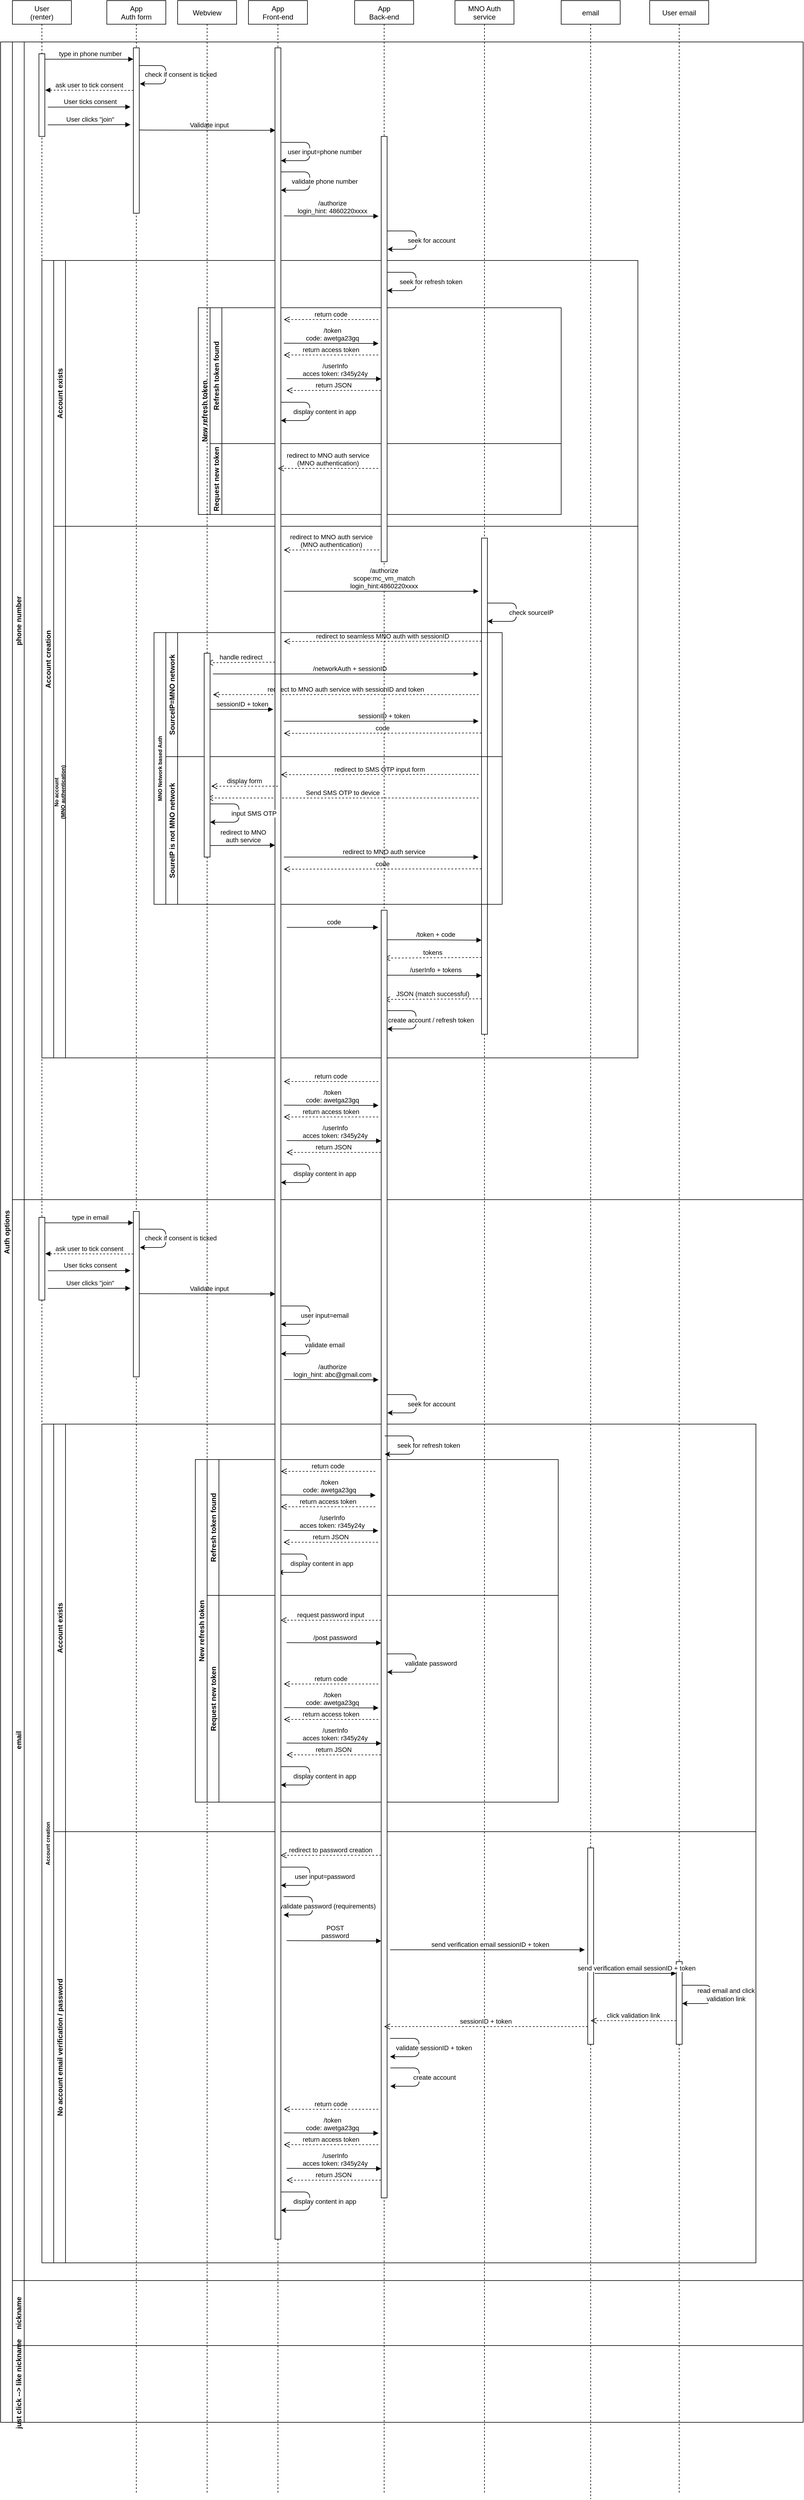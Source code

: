 <mxfile version="15.2.9" type="github">
  <diagram id="kgpKYQtTHZ0yAKxKKP6v" name="Page-1">
    <mxGraphModel dx="1038" dy="571" grid="1" gridSize="10" guides="1" tooltips="1" connect="1" arrows="1" fold="1" page="1" pageScale="1" pageWidth="850" pageHeight="1100" math="0" shadow="0">
      <root>
        <mxCell id="0" />
        <mxCell id="1" parent="0" />
        <mxCell id="3nuBFxr9cyL0pnOWT2aG-1" value="User&#xa;(renter)" style="shape=umlLifeline;perimeter=lifelinePerimeter;container=1;collapsible=0;recursiveResize=0;rounded=0;shadow=0;strokeWidth=1;" parent="1" vertex="1">
          <mxGeometry x="70" y="80" width="100" height="3680" as="geometry" />
        </mxCell>
        <mxCell id="3nuBFxr9cyL0pnOWT2aG-4" value="" style="points=[];perimeter=orthogonalPerimeter;rounded=0;shadow=0;strokeWidth=1;" parent="3nuBFxr9cyL0pnOWT2aG-1" vertex="1">
          <mxGeometry x="45" y="90" width="10" height="140" as="geometry" />
        </mxCell>
        <mxCell id="3nuBFxr9cyL0pnOWT2aG-5" value="App&#xa;Auth form" style="shape=umlLifeline;perimeter=lifelinePerimeter;container=1;collapsible=0;recursiveResize=0;rounded=0;shadow=0;strokeWidth=1;" parent="1" vertex="1">
          <mxGeometry x="230" y="80" width="100" height="4220" as="geometry" />
        </mxCell>
        <mxCell id="3nuBFxr9cyL0pnOWT2aG-6" value="" style="points=[];perimeter=orthogonalPerimeter;rounded=0;shadow=0;strokeWidth=1;" parent="3nuBFxr9cyL0pnOWT2aG-5" vertex="1">
          <mxGeometry x="45" y="80" width="10" height="280" as="geometry" />
        </mxCell>
        <mxCell id="Zf3G7hdso3-D3wc9qhFH-11" value="" style="endArrow=classic;html=1;" edge="1" parent="3nuBFxr9cyL0pnOWT2aG-5" source="3nuBFxr9cyL0pnOWT2aG-6">
          <mxGeometry relative="1" as="geometry">
            <mxPoint x="60" y="110" as="sourcePoint" />
            <mxPoint x="56" y="141" as="targetPoint" />
            <Array as="points">
              <mxPoint x="100" y="110" />
              <mxPoint x="100" y="141" />
            </Array>
          </mxGeometry>
        </mxCell>
        <mxCell id="Zf3G7hdso3-D3wc9qhFH-12" value="check if consent is ticked" style="edgeLabel;resizable=0;html=1;align=center;verticalAlign=middle;" connectable="0" vertex="1" parent="Zf3G7hdso3-D3wc9qhFH-11">
          <mxGeometry relative="1" as="geometry">
            <mxPoint x="25" as="offset" />
          </mxGeometry>
        </mxCell>
        <mxCell id="3nuBFxr9cyL0pnOWT2aG-9" value="ask user to tick consent" style="verticalAlign=bottom;endArrow=block;shadow=0;strokeWidth=1;entryX=1.067;entryY=0.44;entryDx=0;entryDy=0;entryPerimeter=0;dashed=1;" parent="1" source="3nuBFxr9cyL0pnOWT2aG-6" target="3nuBFxr9cyL0pnOWT2aG-4" edge="1">
          <mxGeometry relative="1" as="geometry">
            <mxPoint x="240" y="200" as="sourcePoint" />
            <mxPoint x="178" y="227" as="targetPoint" />
            <Array as="points">
              <mxPoint x="270" y="232" />
            </Array>
          </mxGeometry>
        </mxCell>
        <mxCell id="Zf3G7hdso3-D3wc9qhFH-1" value="MNO Auth&#xa;service" style="shape=umlLifeline;perimeter=lifelinePerimeter;container=1;collapsible=0;recursiveResize=0;rounded=0;shadow=0;strokeWidth=1;" vertex="1" parent="1">
          <mxGeometry x="820" y="80" width="100" height="4220" as="geometry" />
        </mxCell>
        <mxCell id="Zf3G7hdso3-D3wc9qhFH-4" value="Auth options" style="swimlane;childLayout=stackLayout;resizeParent=1;resizeParentMax=0;horizontal=0;startSize=20;horizontalStack=0;" vertex="1" parent="1">
          <mxGeometry x="50" y="150" width="1360" height="4030" as="geometry" />
        </mxCell>
        <mxCell id="Zf3G7hdso3-D3wc9qhFH-5" value="phone number" style="swimlane;startSize=20;horizontal=0;" vertex="1" parent="Zf3G7hdso3-D3wc9qhFH-4">
          <mxGeometry x="20" width="1340" height="1960" as="geometry" />
        </mxCell>
        <mxCell id="Zf3G7hdso3-D3wc9qhFH-16" value="User ticks consent" style="verticalAlign=bottom;endArrow=block;shadow=0;strokeWidth=1;" edge="1" parent="Zf3G7hdso3-D3wc9qhFH-5">
          <mxGeometry x="0.03" relative="1" as="geometry">
            <mxPoint x="60" y="110.32" as="sourcePoint" />
            <mxPoint x="200" y="110" as="targetPoint" />
            <mxPoint as="offset" />
          </mxGeometry>
        </mxCell>
        <mxCell id="Zf3G7hdso3-D3wc9qhFH-17" value="User clicks &quot;join&quot;" style="verticalAlign=bottom;endArrow=block;shadow=0;strokeWidth=1;" edge="1" parent="Zf3G7hdso3-D3wc9qhFH-5">
          <mxGeometry x="0.03" relative="1" as="geometry">
            <mxPoint x="60" y="140.32" as="sourcePoint" />
            <mxPoint x="200" y="140" as="targetPoint" />
            <mxPoint as="offset" />
          </mxGeometry>
        </mxCell>
        <mxCell id="Zf3G7hdso3-D3wc9qhFH-40" value="/authorize&#xa;login_hint: 4860220xxxx" style="verticalAlign=bottom;endArrow=block;shadow=0;strokeWidth=1;entryX=0.067;entryY=0.123;entryDx=0;entryDy=0;entryPerimeter=0;exitX=1.024;exitY=0.497;exitDx=0;exitDy=0;exitPerimeter=0;" edge="1" parent="Zf3G7hdso3-D3wc9qhFH-5">
          <mxGeometry x="0.03" relative="1" as="geometry">
            <mxPoint x="460" y="294.5" as="sourcePoint" />
            <mxPoint x="620.43" y="295.0" as="targetPoint" />
            <mxPoint as="offset" />
          </mxGeometry>
        </mxCell>
        <mxCell id="Zf3G7hdso3-D3wc9qhFH-49" value="Account creation" style="swimlane;childLayout=stackLayout;resizeParent=1;resizeParentMax=0;horizontal=0;startSize=20;horizontalStack=0;" vertex="1" parent="Zf3G7hdso3-D3wc9qhFH-5">
          <mxGeometry x="50" y="370" width="1010" height="1350" as="geometry" />
        </mxCell>
        <mxCell id="Zf3G7hdso3-D3wc9qhFH-50" value="Account exists" style="swimlane;startSize=20;horizontal=0;" vertex="1" parent="Zf3G7hdso3-D3wc9qhFH-49">
          <mxGeometry x="20" width="990" height="450" as="geometry" />
        </mxCell>
        <mxCell id="Zf3G7hdso3-D3wc9qhFH-57" value="New refresh token" style="swimlane;childLayout=stackLayout;resizeParent=1;resizeParentMax=0;horizontal=0;startSize=20;horizontalStack=0;" vertex="1" parent="Zf3G7hdso3-D3wc9qhFH-50">
          <mxGeometry x="245" y="80" width="615" height="350" as="geometry" />
        </mxCell>
        <mxCell id="Zf3G7hdso3-D3wc9qhFH-58" value="Refresh token found" style="swimlane;startSize=20;horizontal=0;" vertex="1" parent="Zf3G7hdso3-D3wc9qhFH-57">
          <mxGeometry x="20" width="595" height="230" as="geometry" />
        </mxCell>
        <mxCell id="3nuBFxr9cyL0pnOWT2aG-7" value="return code" style="verticalAlign=bottom;endArrow=open;dashed=1;endSize=8;shadow=0;strokeWidth=1;" parent="Zf3G7hdso3-D3wc9qhFH-58" edge="1">
          <mxGeometry relative="1" as="geometry">
            <mxPoint x="125" y="20" as="targetPoint" />
            <mxPoint x="285" y="20" as="sourcePoint" />
          </mxGeometry>
        </mxCell>
        <mxCell id="Zf3G7hdso3-D3wc9qhFH-64" value="return JSON" style="verticalAlign=bottom;endArrow=open;dashed=1;endSize=8;shadow=0;strokeWidth=1;" edge="1" parent="Zf3G7hdso3-D3wc9qhFH-58">
          <mxGeometry relative="1" as="geometry">
            <mxPoint x="129.57" y="140" as="targetPoint" />
            <mxPoint x="289.57" y="140" as="sourcePoint" />
          </mxGeometry>
        </mxCell>
        <mxCell id="Zf3G7hdso3-D3wc9qhFH-63" value="/userInfo&#xa;acces token: r345y24y" style="verticalAlign=bottom;endArrow=block;shadow=0;strokeWidth=1;entryX=0.067;entryY=0.123;entryDx=0;entryDy=0;entryPerimeter=0;exitX=1.024;exitY=0.497;exitDx=0;exitDy=0;exitPerimeter=0;" edge="1" parent="Zf3G7hdso3-D3wc9qhFH-58">
          <mxGeometry x="0.03" relative="1" as="geometry">
            <mxPoint x="129.57" y="120" as="sourcePoint" />
            <mxPoint x="290.0" y="120.5" as="targetPoint" />
            <mxPoint as="offset" />
          </mxGeometry>
        </mxCell>
        <mxCell id="Zf3G7hdso3-D3wc9qhFH-59" value="Request new token" style="swimlane;startSize=20;horizontal=0;" vertex="1" parent="Zf3G7hdso3-D3wc9qhFH-57">
          <mxGeometry x="20" y="230" width="595" height="120" as="geometry" />
        </mxCell>
        <mxCell id="Zf3G7hdso3-D3wc9qhFH-51" value="No account&#xa;(MNO authentication)" style="swimlane;startSize=20;horizontal=0;fontSize=9;" vertex="1" parent="Zf3G7hdso3-D3wc9qhFH-49">
          <mxGeometry x="20" y="450" width="990" height="900" as="geometry" />
        </mxCell>
        <mxCell id="Zf3G7hdso3-D3wc9qhFH-2" value="" style="points=[];perimeter=orthogonalPerimeter;rounded=0;shadow=0;strokeWidth=1;" vertex="1" parent="Zf3G7hdso3-D3wc9qhFH-51">
          <mxGeometry x="725" y="20" width="10" height="840" as="geometry" />
        </mxCell>
        <mxCell id="Zf3G7hdso3-D3wc9qhFH-68" value="redirect to MNO auth service&#xa;(MNO authentication)" style="verticalAlign=bottom;endArrow=open;dashed=1;endSize=8;shadow=0;strokeWidth=1;entryX=1.34;entryY=0.913;entryDx=0;entryDy=0;entryPerimeter=0;" edge="1" parent="Zf3G7hdso3-D3wc9qhFH-51">
          <mxGeometry relative="1" as="geometry">
            <mxPoint x="390.0" y="40.14" as="targetPoint" />
            <mxPoint x="551.6" y="40" as="sourcePoint" />
          </mxGeometry>
        </mxCell>
        <mxCell id="Zf3G7hdso3-D3wc9qhFH-20" value="" style="endArrow=classic;html=1;" edge="1" parent="Zf3G7hdso3-D3wc9qhFH-51">
          <mxGeometry relative="1" as="geometry">
            <mxPoint x="735" y="130" as="sourcePoint" />
            <mxPoint x="735" y="161" as="targetPoint" />
            <Array as="points">
              <mxPoint x="784" y="130" />
              <mxPoint x="784" y="161" />
            </Array>
          </mxGeometry>
        </mxCell>
        <mxCell id="Zf3G7hdso3-D3wc9qhFH-21" value="check sourceIP" style="edgeLabel;resizable=0;html=1;align=center;verticalAlign=middle;" connectable="0" vertex="1" parent="Zf3G7hdso3-D3wc9qhFH-20">
          <mxGeometry relative="1" as="geometry">
            <mxPoint x="25" as="offset" />
          </mxGeometry>
        </mxCell>
        <mxCell id="Zf3G7hdso3-D3wc9qhFH-69" value="redirect to seamless MNO auth with sessionID" style="verticalAlign=bottom;endArrow=open;dashed=1;endSize=8;shadow=0;strokeWidth=1;" edge="1" parent="Zf3G7hdso3-D3wc9qhFH-51">
          <mxGeometry relative="1" as="geometry">
            <mxPoint x="390" y="195" as="targetPoint" />
            <mxPoint x="725.0" y="194.5" as="sourcePoint" />
          </mxGeometry>
        </mxCell>
        <mxCell id="Zf3G7hdso3-D3wc9qhFH-71" value="MNO Network based Auth" style="swimlane;childLayout=stackLayout;resizeParent=1;resizeParentMax=0;horizontal=0;startSize=20;horizontalStack=0;fontSize=9;" vertex="1" parent="Zf3G7hdso3-D3wc9qhFH-51">
          <mxGeometry x="170" y="180" width="590" height="460" as="geometry" />
        </mxCell>
        <mxCell id="Zf3G7hdso3-D3wc9qhFH-72" value="SourceIP=MNO network" style="swimlane;startSize=20;horizontal=0;" vertex="1" parent="Zf3G7hdso3-D3wc9qhFH-71">
          <mxGeometry x="20" width="570" height="210" as="geometry" />
        </mxCell>
        <mxCell id="Zf3G7hdso3-D3wc9qhFH-75" value="redirect to MNO auth service with sessionID and token" style="verticalAlign=bottom;endArrow=open;dashed=1;endSize=8;shadow=0;strokeWidth=1;" edge="1" parent="Zf3G7hdso3-D3wc9qhFH-72">
          <mxGeometry relative="1" as="geometry">
            <mxPoint x="80" y="105" as="targetPoint" />
            <mxPoint x="530" y="105" as="sourcePoint" />
          </mxGeometry>
        </mxCell>
        <mxCell id="Zf3G7hdso3-D3wc9qhFH-83" value="sessionID + token" style="verticalAlign=bottom;endArrow=block;shadow=0;strokeWidth=1;" edge="1" parent="Zf3G7hdso3-D3wc9qhFH-72">
          <mxGeometry x="0.03" relative="1" as="geometry">
            <mxPoint x="200" y="150" as="sourcePoint" />
            <mxPoint x="530" y="150" as="targetPoint" />
            <mxPoint as="offset" />
            <Array as="points">
              <mxPoint x="250" y="150" />
            </Array>
          </mxGeometry>
        </mxCell>
        <mxCell id="Zf3G7hdso3-D3wc9qhFH-73" value="SoureIP is not MNO network" style="swimlane;startSize=20;horizontal=0;" vertex="1" parent="Zf3G7hdso3-D3wc9qhFH-71">
          <mxGeometry x="20" y="210" width="570" height="250" as="geometry" />
        </mxCell>
        <mxCell id="Zf3G7hdso3-D3wc9qhFH-78" value="redirect to SMS OTP input form" style="verticalAlign=bottom;endArrow=open;dashed=1;endSize=8;shadow=0;strokeWidth=1;" edge="1" parent="Zf3G7hdso3-D3wc9qhFH-73">
          <mxGeometry relative="1" as="geometry">
            <mxPoint x="195" y="30.5" as="targetPoint" />
            <mxPoint x="530" y="30" as="sourcePoint" />
          </mxGeometry>
        </mxCell>
        <mxCell id="Zf3G7hdso3-D3wc9qhFH-87" value="Send SMS OTP to device" style="verticalAlign=bottom;endArrow=open;dashed=1;endSize=8;shadow=0;strokeWidth=1;" edge="1" parent="Zf3G7hdso3-D3wc9qhFH-73" target="Zf3G7hdso3-D3wc9qhFH-79">
          <mxGeometry relative="1" as="geometry">
            <mxPoint x="195" y="70.5" as="targetPoint" />
            <mxPoint x="530" y="70" as="sourcePoint" />
          </mxGeometry>
        </mxCell>
        <mxCell id="Zf3G7hdso3-D3wc9qhFH-89" value="redirect to MNO auth service" style="verticalAlign=bottom;endArrow=block;shadow=0;strokeWidth=1;" edge="1" parent="Zf3G7hdso3-D3wc9qhFH-73">
          <mxGeometry x="0.03" relative="1" as="geometry">
            <mxPoint x="200" y="170.0" as="sourcePoint" />
            <mxPoint x="530" y="170.0" as="targetPoint" />
            <mxPoint as="offset" />
            <Array as="points">
              <mxPoint x="250" y="170" />
            </Array>
          </mxGeometry>
        </mxCell>
        <mxCell id="Zf3G7hdso3-D3wc9qhFH-90" value="code" style="verticalAlign=bottom;endArrow=open;dashed=1;endSize=8;shadow=0;strokeWidth=1;" edge="1" parent="Zf3G7hdso3-D3wc9qhFH-73">
          <mxGeometry relative="1" as="geometry">
            <mxPoint x="200" y="190.5" as="targetPoint" />
            <mxPoint x="535" y="190.0" as="sourcePoint" />
          </mxGeometry>
        </mxCell>
        <mxCell id="Zf3G7hdso3-D3wc9qhFH-92" value="code" style="verticalAlign=bottom;endArrow=block;shadow=0;strokeWidth=1;" edge="1" parent="Zf3G7hdso3-D3wc9qhFH-51">
          <mxGeometry x="0.03" relative="1" as="geometry">
            <mxPoint x="395" y="679" as="sourcePoint" />
            <mxPoint x="550" y="679" as="targetPoint" />
            <mxPoint as="offset" />
            <Array as="points">
              <mxPoint x="445" y="679" />
            </Array>
          </mxGeometry>
        </mxCell>
        <mxCell id="Zf3G7hdso3-D3wc9qhFH-94" value="/token + code" style="verticalAlign=bottom;endArrow=block;shadow=0;strokeWidth=1;entryX=0;entryY=0.086;entryDx=0;entryDy=0;entryPerimeter=0;" edge="1" parent="Zf3G7hdso3-D3wc9qhFH-51">
          <mxGeometry x="0.03" relative="1" as="geometry">
            <mxPoint x="565" y="700" as="sourcePoint" />
            <mxPoint x="725" y="700.67" as="targetPoint" />
            <mxPoint as="offset" />
            <Array as="points">
              <mxPoint x="615" y="700" />
            </Array>
          </mxGeometry>
        </mxCell>
        <mxCell id="Zf3G7hdso3-D3wc9qhFH-95" value="tokens" style="verticalAlign=bottom;endArrow=open;dashed=1;endSize=8;shadow=0;strokeWidth=1;" edge="1" parent="Zf3G7hdso3-D3wc9qhFH-51">
          <mxGeometry relative="1" as="geometry">
            <mxPoint x="560" y="731" as="targetPoint" />
            <mxPoint x="725" y="730" as="sourcePoint" />
          </mxGeometry>
        </mxCell>
        <mxCell id="Zf3G7hdso3-D3wc9qhFH-96" value="/userInfo + tokens" style="verticalAlign=bottom;endArrow=block;shadow=0;strokeWidth=1;entryX=0;entryY=0.086;entryDx=0;entryDy=0;entryPerimeter=0;" edge="1" parent="Zf3G7hdso3-D3wc9qhFH-51">
          <mxGeometry x="0.03" relative="1" as="geometry">
            <mxPoint x="565" y="760" as="sourcePoint" />
            <mxPoint x="725" y="760.67" as="targetPoint" />
            <mxPoint as="offset" />
            <Array as="points">
              <mxPoint x="615" y="760" />
            </Array>
          </mxGeometry>
        </mxCell>
        <mxCell id="Zf3G7hdso3-D3wc9qhFH-97" value="JSON (match successful)" style="verticalAlign=bottom;endArrow=open;dashed=1;endSize=8;shadow=0;strokeWidth=1;" edge="1" parent="Zf3G7hdso3-D3wc9qhFH-51">
          <mxGeometry relative="1" as="geometry">
            <mxPoint x="560" y="801" as="targetPoint" />
            <mxPoint x="725" y="800" as="sourcePoint" />
          </mxGeometry>
        </mxCell>
        <mxCell id="Zf3G7hdso3-D3wc9qhFH-6" value="email" style="swimlane;startSize=20;horizontal=0;" vertex="1" parent="Zf3G7hdso3-D3wc9qhFH-4">
          <mxGeometry x="20" y="1960" width="1340" height="1830" as="geometry" />
        </mxCell>
        <mxCell id="Zf3G7hdso3-D3wc9qhFH-112" value="" style="points=[];perimeter=orthogonalPerimeter;rounded=0;shadow=0;strokeWidth=1;" vertex="1" parent="Zf3G7hdso3-D3wc9qhFH-6">
          <mxGeometry x="45" y="30" width="10" height="140" as="geometry" />
        </mxCell>
        <mxCell id="Zf3G7hdso3-D3wc9qhFH-113" value="" style="points=[];perimeter=orthogonalPerimeter;rounded=0;shadow=0;strokeWidth=1;" vertex="1" parent="Zf3G7hdso3-D3wc9qhFH-6">
          <mxGeometry x="205" y="20" width="10" height="280" as="geometry" />
        </mxCell>
        <mxCell id="Zf3G7hdso3-D3wc9qhFH-114" value="" style="endArrow=classic;html=1;" edge="1" parent="Zf3G7hdso3-D3wc9qhFH-6" source="Zf3G7hdso3-D3wc9qhFH-113">
          <mxGeometry relative="1" as="geometry">
            <mxPoint x="-10" y="-30" as="sourcePoint" />
            <mxPoint x="216" y="81" as="targetPoint" />
            <Array as="points">
              <mxPoint x="260" y="50" />
              <mxPoint x="260" y="81" />
            </Array>
          </mxGeometry>
        </mxCell>
        <mxCell id="Zf3G7hdso3-D3wc9qhFH-115" value="check if consent is ticked" style="edgeLabel;resizable=0;html=1;align=center;verticalAlign=middle;" connectable="0" vertex="1" parent="Zf3G7hdso3-D3wc9qhFH-114">
          <mxGeometry relative="1" as="geometry">
            <mxPoint x="25" as="offset" />
          </mxGeometry>
        </mxCell>
        <mxCell id="Zf3G7hdso3-D3wc9qhFH-116" value="ask user to tick consent" style="verticalAlign=bottom;endArrow=block;shadow=0;strokeWidth=1;entryX=1.067;entryY=0.44;entryDx=0;entryDy=0;entryPerimeter=0;dashed=1;" edge="1" parent="Zf3G7hdso3-D3wc9qhFH-6" source="Zf3G7hdso3-D3wc9qhFH-113" target="Zf3G7hdso3-D3wc9qhFH-112">
          <mxGeometry relative="1" as="geometry">
            <mxPoint x="170" y="60" as="sourcePoint" />
            <mxPoint x="108" y="87" as="targetPoint" />
            <Array as="points">
              <mxPoint x="200" y="92" />
            </Array>
          </mxGeometry>
        </mxCell>
        <mxCell id="Zf3G7hdso3-D3wc9qhFH-117" value="User ticks consent" style="verticalAlign=bottom;endArrow=block;shadow=0;strokeWidth=1;" edge="1" parent="Zf3G7hdso3-D3wc9qhFH-6">
          <mxGeometry x="0.03" relative="1" as="geometry">
            <mxPoint x="60" y="120.32" as="sourcePoint" />
            <mxPoint x="200" y="120" as="targetPoint" />
            <mxPoint as="offset" />
          </mxGeometry>
        </mxCell>
        <mxCell id="Zf3G7hdso3-D3wc9qhFH-118" value="User clicks &quot;join&quot;" style="verticalAlign=bottom;endArrow=block;shadow=0;strokeWidth=1;" edge="1" parent="Zf3G7hdso3-D3wc9qhFH-6">
          <mxGeometry x="0.03" relative="1" as="geometry">
            <mxPoint x="60" y="150.32" as="sourcePoint" />
            <mxPoint x="200" y="150" as="targetPoint" />
            <mxPoint as="offset" />
          </mxGeometry>
        </mxCell>
        <mxCell id="Zf3G7hdso3-D3wc9qhFH-119" value="/authorize&#xa;login_hint: abc@gmail.com" style="verticalAlign=bottom;endArrow=block;shadow=0;strokeWidth=1;entryX=0.067;entryY=0.123;entryDx=0;entryDy=0;entryPerimeter=0;exitX=1.024;exitY=0.497;exitDx=0;exitDy=0;exitPerimeter=0;" edge="1" parent="Zf3G7hdso3-D3wc9qhFH-6">
          <mxGeometry x="0.03" relative="1" as="geometry">
            <mxPoint x="460" y="304.5" as="sourcePoint" />
            <mxPoint x="620.43" y="305" as="targetPoint" />
            <mxPoint as="offset" />
          </mxGeometry>
        </mxCell>
        <mxCell id="Zf3G7hdso3-D3wc9qhFH-120" value="Validate input" style="verticalAlign=bottom;endArrow=block;shadow=0;strokeWidth=1;entryX=0.067;entryY=0.123;entryDx=0;entryDy=0;entryPerimeter=0;exitX=1.024;exitY=0.497;exitDx=0;exitDy=0;exitPerimeter=0;" edge="1" parent="Zf3G7hdso3-D3wc9qhFH-6" source="Zf3G7hdso3-D3wc9qhFH-113">
          <mxGeometry x="0.03" relative="1" as="geometry">
            <mxPoint x="-180" y="80" as="sourcePoint" />
            <mxPoint x="445.67" y="159.66" as="targetPoint" />
            <mxPoint as="offset" />
          </mxGeometry>
        </mxCell>
        <mxCell id="Zf3G7hdso3-D3wc9qhFH-121" value="" style="endArrow=classic;html=1;" edge="1" parent="Zf3G7hdso3-D3wc9qhFH-6">
          <mxGeometry relative="1" as="geometry">
            <mxPoint x="455" y="180" as="sourcePoint" />
            <mxPoint x="455" y="211" as="targetPoint" />
            <Array as="points">
              <mxPoint x="504" y="180" />
              <mxPoint x="504" y="211" />
            </Array>
          </mxGeometry>
        </mxCell>
        <mxCell id="Zf3G7hdso3-D3wc9qhFH-122" value="user input=email" style="edgeLabel;resizable=0;html=1;align=center;verticalAlign=middle;" connectable="0" vertex="1" parent="Zf3G7hdso3-D3wc9qhFH-121">
          <mxGeometry relative="1" as="geometry">
            <mxPoint x="25" as="offset" />
          </mxGeometry>
        </mxCell>
        <mxCell id="Zf3G7hdso3-D3wc9qhFH-123" value="" style="endArrow=classic;html=1;" edge="1" parent="Zf3G7hdso3-D3wc9qhFH-6">
          <mxGeometry relative="1" as="geometry">
            <mxPoint x="455" y="230" as="sourcePoint" />
            <mxPoint x="455" y="261" as="targetPoint" />
            <Array as="points">
              <mxPoint x="504" y="230" />
              <mxPoint x="504" y="261" />
            </Array>
          </mxGeometry>
        </mxCell>
        <mxCell id="Zf3G7hdso3-D3wc9qhFH-124" value="validate email" style="edgeLabel;resizable=0;html=1;align=center;verticalAlign=middle;" connectable="0" vertex="1" parent="Zf3G7hdso3-D3wc9qhFH-123">
          <mxGeometry relative="1" as="geometry">
            <mxPoint x="25" as="offset" />
          </mxGeometry>
        </mxCell>
        <mxCell id="Zf3G7hdso3-D3wc9qhFH-125" value="" style="endArrow=classic;html=1;" edge="1" parent="Zf3G7hdso3-D3wc9qhFH-6">
          <mxGeometry relative="1" as="geometry">
            <mxPoint x="635.5" y="330" as="sourcePoint" />
            <mxPoint x="635.5" y="361" as="targetPoint" />
            <Array as="points">
              <mxPoint x="684.5" y="330" />
              <mxPoint x="684.5" y="361" />
            </Array>
          </mxGeometry>
        </mxCell>
        <mxCell id="Zf3G7hdso3-D3wc9qhFH-126" value="seek for account" style="edgeLabel;resizable=0;html=1;align=center;verticalAlign=middle;" connectable="0" vertex="1" parent="Zf3G7hdso3-D3wc9qhFH-125">
          <mxGeometry relative="1" as="geometry">
            <mxPoint x="25" as="offset" />
          </mxGeometry>
        </mxCell>
        <mxCell id="Zf3G7hdso3-D3wc9qhFH-127" value="type in email" style="verticalAlign=bottom;endArrow=block;shadow=0;strokeWidth=1;exitX=1.016;exitY=0.066;exitDx=0;exitDy=0;exitPerimeter=0;" edge="1" parent="Zf3G7hdso3-D3wc9qhFH-6" source="Zf3G7hdso3-D3wc9qhFH-112" target="Zf3G7hdso3-D3wc9qhFH-113">
          <mxGeometry x="0.03" relative="1" as="geometry">
            <mxPoint x="105" y="40" as="sourcePoint" />
            <mxPoint x="270" y="40" as="targetPoint" />
            <mxPoint as="offset" />
          </mxGeometry>
        </mxCell>
        <mxCell id="Zf3G7hdso3-D3wc9qhFH-156" value="Account creation" style="swimlane;childLayout=stackLayout;resizeParent=1;resizeParentMax=0;horizontal=0;startSize=20;horizontalStack=0;fontSize=9;" vertex="1" parent="Zf3G7hdso3-D3wc9qhFH-6">
          <mxGeometry x="50" y="380" width="1210" height="1420" as="geometry" />
        </mxCell>
        <mxCell id="Zf3G7hdso3-D3wc9qhFH-157" value="Account exists" style="swimlane;startSize=20;horizontal=0;" vertex="1" parent="Zf3G7hdso3-D3wc9qhFH-156">
          <mxGeometry x="20" width="1190" height="690" as="geometry" />
        </mxCell>
        <mxCell id="Zf3G7hdso3-D3wc9qhFH-158" value="No account email verification / password" style="swimlane;startSize=20;horizontal=0;" vertex="1" parent="Zf3G7hdso3-D3wc9qhFH-156">
          <mxGeometry x="20" y="690" width="1190" height="730" as="geometry" />
        </mxCell>
        <mxCell id="Zf3G7hdso3-D3wc9qhFH-186" value="POST&#xa;password" style="verticalAlign=bottom;endArrow=block;shadow=0;strokeWidth=1;entryX=0.067;entryY=0.123;entryDx=0;entryDy=0;entryPerimeter=0;exitX=1.024;exitY=0.497;exitDx=0;exitDy=0;exitPerimeter=0;" edge="1" parent="Zf3G7hdso3-D3wc9qhFH-158">
          <mxGeometry x="0.03" relative="1" as="geometry">
            <mxPoint x="394.57" y="184.5" as="sourcePoint" />
            <mxPoint x="555.0" y="185" as="targetPoint" />
            <mxPoint as="offset" />
          </mxGeometry>
        </mxCell>
        <mxCell id="Zf3G7hdso3-D3wc9qhFH-187" value="" style="endArrow=classic;html=1;" edge="1" parent="Zf3G7hdso3-D3wc9qhFH-158">
          <mxGeometry relative="1" as="geometry">
            <mxPoint x="389.57" y="110" as="sourcePoint" />
            <mxPoint x="389.57" y="141" as="targetPoint" />
            <Array as="points">
              <mxPoint x="438.57" y="110" />
              <mxPoint x="438.57" y="141" />
            </Array>
          </mxGeometry>
        </mxCell>
        <mxCell id="Zf3G7hdso3-D3wc9qhFH-188" value="validate password (requirements)" style="edgeLabel;resizable=0;html=1;align=center;verticalAlign=middle;" connectable="0" vertex="1" parent="Zf3G7hdso3-D3wc9qhFH-187">
          <mxGeometry relative="1" as="geometry">
            <mxPoint x="25" as="offset" />
          </mxGeometry>
        </mxCell>
        <mxCell id="Zf3G7hdso3-D3wc9qhFH-191" value="send verification email sessionID + token" style="verticalAlign=bottom;endArrow=block;shadow=0;strokeWidth=1;" edge="1" parent="Zf3G7hdso3-D3wc9qhFH-158">
          <mxGeometry x="0.03" relative="1" as="geometry">
            <mxPoint x="570" y="200" as="sourcePoint" />
            <mxPoint x="900" y="200" as="targetPoint" />
            <mxPoint as="offset" />
            <Array as="points" />
          </mxGeometry>
        </mxCell>
        <mxCell id="Zf3G7hdso3-D3wc9qhFH-203" value="" style="endArrow=classic;html=1;" edge="1" parent="Zf3G7hdso3-D3wc9qhFH-158">
          <mxGeometry relative="1" as="geometry">
            <mxPoint x="570.5" y="400" as="sourcePoint" />
            <mxPoint x="570.5" y="431" as="targetPoint" />
            <Array as="points">
              <mxPoint x="619.5" y="400" />
              <mxPoint x="619.5" y="431" />
            </Array>
          </mxGeometry>
        </mxCell>
        <mxCell id="Zf3G7hdso3-D3wc9qhFH-204" value="create account" style="edgeLabel;resizable=0;html=1;align=center;verticalAlign=middle;" connectable="0" vertex="1" parent="Zf3G7hdso3-D3wc9qhFH-203">
          <mxGeometry relative="1" as="geometry">
            <mxPoint x="25" as="offset" />
          </mxGeometry>
        </mxCell>
        <mxCell id="Zf3G7hdso3-D3wc9qhFH-160" value="New refresh token" style="swimlane;childLayout=stackLayout;resizeParent=1;resizeParentMax=0;horizontal=0;startSize=20;horizontalStack=0;" vertex="1" parent="Zf3G7hdso3-D3wc9qhFH-6">
          <mxGeometry x="310" y="440" width="615" height="580" as="geometry" />
        </mxCell>
        <mxCell id="Zf3G7hdso3-D3wc9qhFH-161" value="Refresh token found" style="swimlane;startSize=20;horizontal=0;" vertex="1" parent="Zf3G7hdso3-D3wc9qhFH-160">
          <mxGeometry x="20" width="595" height="230" as="geometry" />
        </mxCell>
        <mxCell id="Zf3G7hdso3-D3wc9qhFH-162" value="return code" style="verticalAlign=bottom;endArrow=open;dashed=1;endSize=8;shadow=0;strokeWidth=1;" edge="1" parent="Zf3G7hdso3-D3wc9qhFH-161">
          <mxGeometry relative="1" as="geometry">
            <mxPoint x="125" y="20" as="targetPoint" />
            <mxPoint x="285" y="20" as="sourcePoint" />
          </mxGeometry>
        </mxCell>
        <mxCell id="Zf3G7hdso3-D3wc9qhFH-163" value="return JSON" style="verticalAlign=bottom;endArrow=open;dashed=1;endSize=8;shadow=0;strokeWidth=1;" edge="1" parent="Zf3G7hdso3-D3wc9qhFH-161">
          <mxGeometry relative="1" as="geometry">
            <mxPoint x="129.57" y="140" as="targetPoint" />
            <mxPoint x="289.57" y="140" as="sourcePoint" />
          </mxGeometry>
        </mxCell>
        <mxCell id="Zf3G7hdso3-D3wc9qhFH-164" value="/userInfo&#xa;acces token: r345y24y" style="verticalAlign=bottom;endArrow=block;shadow=0;strokeWidth=1;entryX=0.067;entryY=0.123;entryDx=0;entryDy=0;entryPerimeter=0;exitX=1.024;exitY=0.497;exitDx=0;exitDy=0;exitPerimeter=0;" edge="1" parent="Zf3G7hdso3-D3wc9qhFH-161">
          <mxGeometry x="0.03" relative="1" as="geometry">
            <mxPoint x="129.57" y="120" as="sourcePoint" />
            <mxPoint x="290.0" y="120.5" as="targetPoint" />
            <mxPoint as="offset" />
          </mxGeometry>
        </mxCell>
        <mxCell id="Zf3G7hdso3-D3wc9qhFH-165" value="Request new token" style="swimlane;startSize=20;horizontal=0;" vertex="1" parent="Zf3G7hdso3-D3wc9qhFH-160">
          <mxGeometry x="20" y="230" width="595" height="350" as="geometry" />
        </mxCell>
        <mxCell id="Zf3G7hdso3-D3wc9qhFH-166" value="" style="endArrow=classic;html=1;" edge="1" parent="Zf3G7hdso3-D3wc9qhFH-6">
          <mxGeometry relative="1" as="geometry">
            <mxPoint x="450" y="600" as="sourcePoint" />
            <mxPoint x="450" y="631" as="targetPoint" />
            <Array as="points">
              <mxPoint x="499" y="600" />
              <mxPoint x="499" y="631" />
            </Array>
          </mxGeometry>
        </mxCell>
        <mxCell id="Zf3G7hdso3-D3wc9qhFH-167" value="display content in app" style="edgeLabel;resizable=0;html=1;align=center;verticalAlign=middle;" connectable="0" vertex="1" parent="Zf3G7hdso3-D3wc9qhFH-166">
          <mxGeometry relative="1" as="geometry">
            <mxPoint x="25" as="offset" />
          </mxGeometry>
        </mxCell>
        <mxCell id="Zf3G7hdso3-D3wc9qhFH-170" value="/token&#xa;code: awetga23gq" style="verticalAlign=bottom;endArrow=block;shadow=0;strokeWidth=1;entryX=0.067;entryY=0.123;entryDx=0;entryDy=0;entryPerimeter=0;exitX=1.024;exitY=0.497;exitDx=0;exitDy=0;exitPerimeter=0;" edge="1" parent="Zf3G7hdso3-D3wc9qhFH-6">
          <mxGeometry x="0.03" relative="1" as="geometry">
            <mxPoint x="455" y="500" as="sourcePoint" />
            <mxPoint x="615.43" y="500.5" as="targetPoint" />
            <mxPoint as="offset" />
          </mxGeometry>
        </mxCell>
        <mxCell id="Zf3G7hdso3-D3wc9qhFH-171" value="return access token" style="verticalAlign=bottom;endArrow=open;dashed=1;endSize=8;shadow=0;strokeWidth=1;" edge="1" parent="Zf3G7hdso3-D3wc9qhFH-6">
          <mxGeometry relative="1" as="geometry">
            <mxPoint x="455" y="520" as="targetPoint" />
            <mxPoint x="615" y="520" as="sourcePoint" />
          </mxGeometry>
        </mxCell>
        <mxCell id="Zf3G7hdso3-D3wc9qhFH-10" value="nickname" style="swimlane;startSize=20;horizontal=0;" vertex="1" parent="Zf3G7hdso3-D3wc9qhFH-4">
          <mxGeometry x="20" y="3790" width="1340" height="110" as="geometry" />
        </mxCell>
        <mxCell id="Zf3G7hdso3-D3wc9qhFH-7" value="just click --&gt; like nickname" style="swimlane;startSize=20;horizontal=0;" vertex="1" parent="Zf3G7hdso3-D3wc9qhFH-4">
          <mxGeometry x="20" y="3900" width="1340" height="130" as="geometry" />
        </mxCell>
        <mxCell id="Zf3G7hdso3-D3wc9qhFH-22" value="App&#xa;Front-end" style="shape=umlLifeline;perimeter=lifelinePerimeter;container=1;collapsible=0;recursiveResize=0;rounded=0;shadow=0;strokeWidth=1;" vertex="1" parent="1">
          <mxGeometry x="470" y="80" width="100" height="4220" as="geometry" />
        </mxCell>
        <mxCell id="Zf3G7hdso3-D3wc9qhFH-23" value="" style="points=[];perimeter=orthogonalPerimeter;rounded=0;shadow=0;strokeWidth=1;" vertex="1" parent="Zf3G7hdso3-D3wc9qhFH-22">
          <mxGeometry x="45" y="80" width="10" height="3710" as="geometry" />
        </mxCell>
        <mxCell id="Zf3G7hdso3-D3wc9qhFH-26" value="Validate input" style="verticalAlign=bottom;endArrow=block;shadow=0;strokeWidth=1;entryX=0.067;entryY=0.123;entryDx=0;entryDy=0;entryPerimeter=0;exitX=1.024;exitY=0.497;exitDx=0;exitDy=0;exitPerimeter=0;" edge="1" parent="Zf3G7hdso3-D3wc9qhFH-22" source="3nuBFxr9cyL0pnOWT2aG-6">
          <mxGeometry x="0.03" relative="1" as="geometry">
            <mxPoint x="-110" y="220" as="sourcePoint" />
            <mxPoint x="45.67" y="219.66" as="targetPoint" />
            <mxPoint as="offset" />
          </mxGeometry>
        </mxCell>
        <mxCell id="Zf3G7hdso3-D3wc9qhFH-41" value="" style="endArrow=classic;html=1;" edge="1" parent="Zf3G7hdso3-D3wc9qhFH-22">
          <mxGeometry relative="1" as="geometry">
            <mxPoint x="55" y="240" as="sourcePoint" />
            <mxPoint x="55" y="271" as="targetPoint" />
            <Array as="points">
              <mxPoint x="104" y="240" />
              <mxPoint x="104" y="271" />
            </Array>
          </mxGeometry>
        </mxCell>
        <mxCell id="Zf3G7hdso3-D3wc9qhFH-42" value="user input=phone number" style="edgeLabel;resizable=0;html=1;align=center;verticalAlign=middle;" connectable="0" vertex="1" parent="Zf3G7hdso3-D3wc9qhFH-41">
          <mxGeometry relative="1" as="geometry">
            <mxPoint x="25" as="offset" />
          </mxGeometry>
        </mxCell>
        <mxCell id="Zf3G7hdso3-D3wc9qhFH-43" value="" style="endArrow=classic;html=1;" edge="1" parent="Zf3G7hdso3-D3wc9qhFH-22">
          <mxGeometry relative="1" as="geometry">
            <mxPoint x="55" y="290" as="sourcePoint" />
            <mxPoint x="55" y="321" as="targetPoint" />
            <Array as="points">
              <mxPoint x="104" y="290" />
              <mxPoint x="104" y="321" />
            </Array>
          </mxGeometry>
        </mxCell>
        <mxCell id="Zf3G7hdso3-D3wc9qhFH-44" value="validate phone number" style="edgeLabel;resizable=0;html=1;align=center;verticalAlign=middle;" connectable="0" vertex="1" parent="Zf3G7hdso3-D3wc9qhFH-43">
          <mxGeometry relative="1" as="geometry">
            <mxPoint x="25" as="offset" />
          </mxGeometry>
        </mxCell>
        <mxCell id="Zf3G7hdso3-D3wc9qhFH-65" value="" style="endArrow=classic;html=1;" edge="1" parent="Zf3G7hdso3-D3wc9qhFH-22">
          <mxGeometry relative="1" as="geometry">
            <mxPoint x="55" y="680" as="sourcePoint" />
            <mxPoint x="55" y="711" as="targetPoint" />
            <Array as="points">
              <mxPoint x="104" y="680" />
              <mxPoint x="104" y="711" />
            </Array>
          </mxGeometry>
        </mxCell>
        <mxCell id="Zf3G7hdso3-D3wc9qhFH-66" value="display content in app" style="edgeLabel;resizable=0;html=1;align=center;verticalAlign=middle;" connectable="0" vertex="1" parent="Zf3G7hdso3-D3wc9qhFH-65">
          <mxGeometry relative="1" as="geometry">
            <mxPoint x="25" as="offset" />
          </mxGeometry>
        </mxCell>
        <mxCell id="Zf3G7hdso3-D3wc9qhFH-82" value="handle redirect" style="verticalAlign=bottom;endArrow=open;dashed=1;endSize=8;shadow=0;strokeWidth=1;" edge="1" parent="Zf3G7hdso3-D3wc9qhFH-22">
          <mxGeometry relative="1" as="geometry">
            <mxPoint x="-70" y="1121" as="targetPoint" />
            <mxPoint x="45" y="1120" as="sourcePoint" />
          </mxGeometry>
        </mxCell>
        <mxCell id="Zf3G7hdso3-D3wc9qhFH-70" value="/networkAuth + sessionID" style="verticalAlign=bottom;endArrow=block;shadow=0;strokeWidth=1;" edge="1" parent="Zf3G7hdso3-D3wc9qhFH-22">
          <mxGeometry x="0.03" relative="1" as="geometry">
            <mxPoint x="-60" y="1140" as="sourcePoint" />
            <mxPoint x="390" y="1140" as="targetPoint" />
            <mxPoint as="offset" />
            <Array as="points">
              <mxPoint x="-60" y="1140" />
              <mxPoint x="-10" y="1140" />
            </Array>
          </mxGeometry>
        </mxCell>
        <mxCell id="Zf3G7hdso3-D3wc9qhFH-84" value="display form" style="verticalAlign=bottom;endArrow=open;dashed=1;endSize=8;shadow=0;strokeWidth=1;" edge="1" parent="Zf3G7hdso3-D3wc9qhFH-22">
          <mxGeometry relative="1" as="geometry">
            <mxPoint x="-63" y="1330" as="targetPoint" />
            <mxPoint x="50" y="1330" as="sourcePoint" />
          </mxGeometry>
        </mxCell>
        <mxCell id="Zf3G7hdso3-D3wc9qhFH-88" value="redirect to MNO&#xa;auth service" style="verticalAlign=bottom;endArrow=block;shadow=0;strokeWidth=1;entryX=0.057;entryY=0.794;entryDx=0;entryDy=0;entryPerimeter=0;" edge="1" parent="Zf3G7hdso3-D3wc9qhFH-22">
          <mxGeometry x="0.03" relative="1" as="geometry">
            <mxPoint x="-65.57" y="1430.46" as="sourcePoint" />
            <mxPoint x="45.0" y="1430" as="targetPoint" />
            <mxPoint as="offset" />
            <Array as="points" />
          </mxGeometry>
        </mxCell>
        <mxCell id="Zf3G7hdso3-D3wc9qhFH-184" value="" style="endArrow=classic;html=1;" edge="1" parent="Zf3G7hdso3-D3wc9qhFH-22">
          <mxGeometry relative="1" as="geometry">
            <mxPoint x="55" y="3160" as="sourcePoint" />
            <mxPoint x="55" y="3191" as="targetPoint" />
            <Array as="points">
              <mxPoint x="104" y="3160" />
              <mxPoint x="104" y="3191" />
            </Array>
          </mxGeometry>
        </mxCell>
        <mxCell id="Zf3G7hdso3-D3wc9qhFH-185" value="user input=password" style="edgeLabel;resizable=0;html=1;align=center;verticalAlign=middle;" connectable="0" vertex="1" parent="Zf3G7hdso3-D3wc9qhFH-184">
          <mxGeometry relative="1" as="geometry">
            <mxPoint x="25" as="offset" />
          </mxGeometry>
        </mxCell>
        <mxCell id="Zf3G7hdso3-D3wc9qhFH-38" value="App&#xa;Back-end" style="shape=umlLifeline;perimeter=lifelinePerimeter;container=1;collapsible=0;recursiveResize=0;rounded=0;shadow=0;strokeWidth=1;" vertex="1" parent="1">
          <mxGeometry x="650" y="80" width="100" height="4220" as="geometry" />
        </mxCell>
        <mxCell id="Zf3G7hdso3-D3wc9qhFH-39" value="" style="points=[];perimeter=orthogonalPerimeter;rounded=0;shadow=0;strokeWidth=1;" vertex="1" parent="Zf3G7hdso3-D3wc9qhFH-38">
          <mxGeometry x="45" y="230" width="10" height="720" as="geometry" />
        </mxCell>
        <mxCell id="Zf3G7hdso3-D3wc9qhFH-27" value="" style="endArrow=classic;html=1;" edge="1" parent="Zf3G7hdso3-D3wc9qhFH-38">
          <mxGeometry relative="1" as="geometry">
            <mxPoint x="55.5" y="390" as="sourcePoint" />
            <mxPoint x="55.5" y="421" as="targetPoint" />
            <Array as="points">
              <mxPoint x="104.5" y="390" />
              <mxPoint x="104.5" y="421" />
            </Array>
          </mxGeometry>
        </mxCell>
        <mxCell id="Zf3G7hdso3-D3wc9qhFH-28" value="seek for account" style="edgeLabel;resizable=0;html=1;align=center;verticalAlign=middle;" connectable="0" vertex="1" parent="Zf3G7hdso3-D3wc9qhFH-27">
          <mxGeometry relative="1" as="geometry">
            <mxPoint x="25" as="offset" />
          </mxGeometry>
        </mxCell>
        <mxCell id="Zf3G7hdso3-D3wc9qhFH-55" value="" style="endArrow=classic;html=1;" edge="1" parent="Zf3G7hdso3-D3wc9qhFH-38">
          <mxGeometry relative="1" as="geometry">
            <mxPoint x="55" y="460" as="sourcePoint" />
            <mxPoint x="55" y="491" as="targetPoint" />
            <Array as="points">
              <mxPoint x="104" y="460" />
              <mxPoint x="104" y="491" />
            </Array>
          </mxGeometry>
        </mxCell>
        <mxCell id="Zf3G7hdso3-D3wc9qhFH-56" value="seek for refresh token" style="edgeLabel;resizable=0;html=1;align=center;verticalAlign=middle;" connectable="0" vertex="1" parent="Zf3G7hdso3-D3wc9qhFH-55">
          <mxGeometry relative="1" as="geometry">
            <mxPoint x="25" as="offset" />
          </mxGeometry>
        </mxCell>
        <mxCell id="Zf3G7hdso3-D3wc9qhFH-61" value="/token&#xa;code: awetga23gq" style="verticalAlign=bottom;endArrow=block;shadow=0;strokeWidth=1;entryX=0.067;entryY=0.123;entryDx=0;entryDy=0;entryPerimeter=0;exitX=1.024;exitY=0.497;exitDx=0;exitDy=0;exitPerimeter=0;" edge="1" parent="Zf3G7hdso3-D3wc9qhFH-38">
          <mxGeometry x="0.03" relative="1" as="geometry">
            <mxPoint x="-120" y="580" as="sourcePoint" />
            <mxPoint x="40.43" y="580.5" as="targetPoint" />
            <mxPoint as="offset" />
          </mxGeometry>
        </mxCell>
        <mxCell id="Zf3G7hdso3-D3wc9qhFH-62" value="return access token" style="verticalAlign=bottom;endArrow=open;dashed=1;endSize=8;shadow=0;strokeWidth=1;" edge="1" parent="Zf3G7hdso3-D3wc9qhFH-38">
          <mxGeometry relative="1" as="geometry">
            <mxPoint x="-120" y="600" as="targetPoint" />
            <mxPoint x="40" y="600" as="sourcePoint" />
          </mxGeometry>
        </mxCell>
        <mxCell id="Zf3G7hdso3-D3wc9qhFH-19" value="/authorize&#xa;scope:mc_vm_match&#xa;login_hint:4860220xxxx" style="verticalAlign=bottom;endArrow=block;shadow=0;strokeWidth=1;" edge="1" parent="Zf3G7hdso3-D3wc9qhFH-38">
          <mxGeometry x="0.03" relative="1" as="geometry">
            <mxPoint x="-120" y="1000" as="sourcePoint" />
            <mxPoint x="210" y="1000" as="targetPoint" />
            <mxPoint as="offset" />
            <Array as="points">
              <mxPoint x="-120" y="1000" />
              <mxPoint x="-70" y="1000" />
            </Array>
          </mxGeometry>
        </mxCell>
        <mxCell id="Zf3G7hdso3-D3wc9qhFH-77" value="code" style="verticalAlign=bottom;endArrow=open;dashed=1;endSize=8;shadow=0;strokeWidth=1;" edge="1" parent="Zf3G7hdso3-D3wc9qhFH-38">
          <mxGeometry relative="1" as="geometry">
            <mxPoint x="-120" y="1240.5" as="targetPoint" />
            <mxPoint x="215" y="1240" as="sourcePoint" />
          </mxGeometry>
        </mxCell>
        <mxCell id="Zf3G7hdso3-D3wc9qhFH-91" value="" style="points=[];perimeter=orthogonalPerimeter;rounded=0;shadow=0;strokeWidth=1;" vertex="1" parent="Zf3G7hdso3-D3wc9qhFH-38">
          <mxGeometry x="45" y="1540" width="10" height="2180" as="geometry" />
        </mxCell>
        <mxCell id="Zf3G7hdso3-D3wc9qhFH-99" value="" style="endArrow=classic;html=1;" edge="1" parent="Zf3G7hdso3-D3wc9qhFH-38">
          <mxGeometry relative="1" as="geometry">
            <mxPoint x="55" y="1710" as="sourcePoint" />
            <mxPoint x="55" y="1741.0" as="targetPoint" />
            <Array as="points">
              <mxPoint x="104" y="1710" />
              <mxPoint x="104" y="1741" />
            </Array>
          </mxGeometry>
        </mxCell>
        <mxCell id="Zf3G7hdso3-D3wc9qhFH-100" value="create account / refresh token" style="edgeLabel;resizable=0;html=1;align=center;verticalAlign=middle;" connectable="0" vertex="1" parent="Zf3G7hdso3-D3wc9qhFH-99">
          <mxGeometry relative="1" as="geometry">
            <mxPoint x="25" as="offset" />
          </mxGeometry>
        </mxCell>
        <mxCell id="Zf3G7hdso3-D3wc9qhFH-105" value="return code" style="verticalAlign=bottom;endArrow=open;dashed=1;endSize=8;shadow=0;strokeWidth=1;" edge="1" parent="Zf3G7hdso3-D3wc9qhFH-38">
          <mxGeometry relative="1" as="geometry">
            <mxPoint x="-120" y="1830" as="targetPoint" />
            <mxPoint x="40" y="1830" as="sourcePoint" />
          </mxGeometry>
        </mxCell>
        <mxCell id="Zf3G7hdso3-D3wc9qhFH-106" value="return JSON" style="verticalAlign=bottom;endArrow=open;dashed=1;endSize=8;shadow=0;strokeWidth=1;" edge="1" parent="Zf3G7hdso3-D3wc9qhFH-38">
          <mxGeometry relative="1" as="geometry">
            <mxPoint x="-115.43" y="1950" as="targetPoint" />
            <mxPoint x="44.57" y="1950" as="sourcePoint" />
          </mxGeometry>
        </mxCell>
        <mxCell id="Zf3G7hdso3-D3wc9qhFH-107" value="/userInfo&#xa;acces token: r345y24y" style="verticalAlign=bottom;endArrow=block;shadow=0;strokeWidth=1;entryX=0.067;entryY=0.123;entryDx=0;entryDy=0;entryPerimeter=0;exitX=1.024;exitY=0.497;exitDx=0;exitDy=0;exitPerimeter=0;" edge="1" parent="Zf3G7hdso3-D3wc9qhFH-38">
          <mxGeometry x="0.03" relative="1" as="geometry">
            <mxPoint x="-115.43" y="1930" as="sourcePoint" />
            <mxPoint x="45" y="1930.5" as="targetPoint" />
            <mxPoint as="offset" />
          </mxGeometry>
        </mxCell>
        <mxCell id="Zf3G7hdso3-D3wc9qhFH-108" value="" style="endArrow=classic;html=1;" edge="1" parent="Zf3G7hdso3-D3wc9qhFH-38">
          <mxGeometry relative="1" as="geometry">
            <mxPoint x="-125" y="1970" as="sourcePoint" />
            <mxPoint x="-125" y="2001" as="targetPoint" />
            <Array as="points">
              <mxPoint x="-76" y="1970" />
              <mxPoint x="-76" y="2001" />
            </Array>
          </mxGeometry>
        </mxCell>
        <mxCell id="Zf3G7hdso3-D3wc9qhFH-109" value="display content in app" style="edgeLabel;resizable=0;html=1;align=center;verticalAlign=middle;" connectable="0" vertex="1" parent="Zf3G7hdso3-D3wc9qhFH-108">
          <mxGeometry relative="1" as="geometry">
            <mxPoint x="25" as="offset" />
          </mxGeometry>
        </mxCell>
        <mxCell id="Zf3G7hdso3-D3wc9qhFH-110" value="/token&#xa;code: awetga23gq" style="verticalAlign=bottom;endArrow=block;shadow=0;strokeWidth=1;entryX=0.067;entryY=0.123;entryDx=0;entryDy=0;entryPerimeter=0;exitX=1.024;exitY=0.497;exitDx=0;exitDy=0;exitPerimeter=0;" edge="1" parent="Zf3G7hdso3-D3wc9qhFH-38">
          <mxGeometry x="0.03" relative="1" as="geometry">
            <mxPoint x="-120" y="1870" as="sourcePoint" />
            <mxPoint x="40.43" y="1870.5" as="targetPoint" />
            <mxPoint as="offset" />
          </mxGeometry>
        </mxCell>
        <mxCell id="Zf3G7hdso3-D3wc9qhFH-111" value="return access token" style="verticalAlign=bottom;endArrow=open;dashed=1;endSize=8;shadow=0;strokeWidth=1;" edge="1" parent="Zf3G7hdso3-D3wc9qhFH-38">
          <mxGeometry relative="1" as="geometry">
            <mxPoint x="-120" y="1890" as="targetPoint" />
            <mxPoint x="40" y="1890" as="sourcePoint" />
          </mxGeometry>
        </mxCell>
        <mxCell id="Zf3G7hdso3-D3wc9qhFH-172" value="request password input" style="verticalAlign=bottom;endArrow=open;dashed=1;endSize=8;shadow=0;strokeWidth=1;" edge="1" parent="Zf3G7hdso3-D3wc9qhFH-38">
          <mxGeometry relative="1" as="geometry">
            <mxPoint x="-125.5" y="2742" as="targetPoint" />
            <mxPoint x="45" y="2742" as="sourcePoint" />
          </mxGeometry>
        </mxCell>
        <mxCell id="Zf3G7hdso3-D3wc9qhFH-173" value="/post password" style="verticalAlign=bottom;endArrow=block;shadow=0;strokeWidth=1;entryX=0.067;entryY=0.123;entryDx=0;entryDy=0;entryPerimeter=0;exitX=1.024;exitY=0.497;exitDx=0;exitDy=0;exitPerimeter=0;" edge="1" parent="Zf3G7hdso3-D3wc9qhFH-38">
          <mxGeometry x="0.03" relative="1" as="geometry">
            <mxPoint x="-115.43" y="2780" as="sourcePoint" />
            <mxPoint x="45.0" y="2780.5" as="targetPoint" />
            <mxPoint as="offset" />
          </mxGeometry>
        </mxCell>
        <mxCell id="Zf3G7hdso3-D3wc9qhFH-168" value="" style="endArrow=classic;html=1;" edge="1" parent="Zf3G7hdso3-D3wc9qhFH-38">
          <mxGeometry relative="1" as="geometry">
            <mxPoint x="51" y="2430" as="sourcePoint" />
            <mxPoint x="51" y="2461" as="targetPoint" />
            <Array as="points">
              <mxPoint x="100" y="2430" />
              <mxPoint x="100" y="2461" />
            </Array>
          </mxGeometry>
        </mxCell>
        <mxCell id="Zf3G7hdso3-D3wc9qhFH-169" value="seek for refresh token" style="edgeLabel;resizable=0;html=1;align=center;verticalAlign=middle;" connectable="0" vertex="1" parent="Zf3G7hdso3-D3wc9qhFH-168">
          <mxGeometry relative="1" as="geometry">
            <mxPoint x="25" as="offset" />
          </mxGeometry>
        </mxCell>
        <mxCell id="Zf3G7hdso3-D3wc9qhFH-174" value="" style="endArrow=classic;html=1;" edge="1" parent="Zf3G7hdso3-D3wc9qhFH-38">
          <mxGeometry relative="1" as="geometry">
            <mxPoint x="55" y="2799" as="sourcePoint" />
            <mxPoint x="55" y="2830" as="targetPoint" />
            <Array as="points">
              <mxPoint x="104" y="2799" />
              <mxPoint x="104" y="2830" />
            </Array>
          </mxGeometry>
        </mxCell>
        <mxCell id="Zf3G7hdso3-D3wc9qhFH-175" value="validate password" style="edgeLabel;resizable=0;html=1;align=center;verticalAlign=middle;" connectable="0" vertex="1" parent="Zf3G7hdso3-D3wc9qhFH-174">
          <mxGeometry relative="1" as="geometry">
            <mxPoint x="25" as="offset" />
          </mxGeometry>
        </mxCell>
        <mxCell id="Zf3G7hdso3-D3wc9qhFH-176" value="return code" style="verticalAlign=bottom;endArrow=open;dashed=1;endSize=8;shadow=0;strokeWidth=1;" edge="1" parent="Zf3G7hdso3-D3wc9qhFH-38">
          <mxGeometry relative="1" as="geometry">
            <mxPoint x="-120" y="2850" as="targetPoint" />
            <mxPoint x="40" y="2850" as="sourcePoint" />
          </mxGeometry>
        </mxCell>
        <mxCell id="Zf3G7hdso3-D3wc9qhFH-177" value="return JSON" style="verticalAlign=bottom;endArrow=open;dashed=1;endSize=8;shadow=0;strokeWidth=1;" edge="1" parent="Zf3G7hdso3-D3wc9qhFH-38">
          <mxGeometry relative="1" as="geometry">
            <mxPoint x="-115.43" y="2970" as="targetPoint" />
            <mxPoint x="44.57" y="2970" as="sourcePoint" />
          </mxGeometry>
        </mxCell>
        <mxCell id="Zf3G7hdso3-D3wc9qhFH-178" value="/userInfo&#xa;acces token: r345y24y" style="verticalAlign=bottom;endArrow=block;shadow=0;strokeWidth=1;entryX=0.067;entryY=0.123;entryDx=0;entryDy=0;entryPerimeter=0;exitX=1.024;exitY=0.497;exitDx=0;exitDy=0;exitPerimeter=0;" edge="1" parent="Zf3G7hdso3-D3wc9qhFH-38">
          <mxGeometry x="0.03" relative="1" as="geometry">
            <mxPoint x="-115.43" y="2950" as="sourcePoint" />
            <mxPoint x="45" y="2950.5" as="targetPoint" />
            <mxPoint as="offset" />
          </mxGeometry>
        </mxCell>
        <mxCell id="Zf3G7hdso3-D3wc9qhFH-179" value="" style="endArrow=classic;html=1;" edge="1" parent="Zf3G7hdso3-D3wc9qhFH-38">
          <mxGeometry relative="1" as="geometry">
            <mxPoint x="-125" y="2990" as="sourcePoint" />
            <mxPoint x="-125" y="3021" as="targetPoint" />
            <Array as="points">
              <mxPoint x="-76" y="2990" />
              <mxPoint x="-76" y="3021" />
            </Array>
          </mxGeometry>
        </mxCell>
        <mxCell id="Zf3G7hdso3-D3wc9qhFH-180" value="display content in app" style="edgeLabel;resizable=0;html=1;align=center;verticalAlign=middle;" connectable="0" vertex="1" parent="Zf3G7hdso3-D3wc9qhFH-179">
          <mxGeometry relative="1" as="geometry">
            <mxPoint x="25" as="offset" />
          </mxGeometry>
        </mxCell>
        <mxCell id="Zf3G7hdso3-D3wc9qhFH-181" value="/token&#xa;code: awetga23gq" style="verticalAlign=bottom;endArrow=block;shadow=0;strokeWidth=1;entryX=0.067;entryY=0.123;entryDx=0;entryDy=0;entryPerimeter=0;exitX=1.024;exitY=0.497;exitDx=0;exitDy=0;exitPerimeter=0;" edge="1" parent="Zf3G7hdso3-D3wc9qhFH-38">
          <mxGeometry x="0.03" relative="1" as="geometry">
            <mxPoint x="-120" y="2890" as="sourcePoint" />
            <mxPoint x="40.43" y="2890.5" as="targetPoint" />
            <mxPoint as="offset" />
          </mxGeometry>
        </mxCell>
        <mxCell id="Zf3G7hdso3-D3wc9qhFH-182" value="return access token" style="verticalAlign=bottom;endArrow=open;dashed=1;endSize=8;shadow=0;strokeWidth=1;" edge="1" parent="Zf3G7hdso3-D3wc9qhFH-38">
          <mxGeometry relative="1" as="geometry">
            <mxPoint x="-120" y="2910" as="targetPoint" />
            <mxPoint x="40" y="2910" as="sourcePoint" />
          </mxGeometry>
        </mxCell>
        <mxCell id="Zf3G7hdso3-D3wc9qhFH-183" value="redirect to password creation" style="verticalAlign=bottom;endArrow=open;dashed=1;endSize=8;shadow=0;strokeWidth=1;" edge="1" parent="Zf3G7hdso3-D3wc9qhFH-38">
          <mxGeometry relative="1" as="geometry">
            <mxPoint x="-125.5" y="3140" as="targetPoint" />
            <mxPoint x="45" y="3140" as="sourcePoint" />
          </mxGeometry>
        </mxCell>
        <mxCell id="Zf3G7hdso3-D3wc9qhFH-201" value="" style="endArrow=classic;html=1;" edge="1" parent="Zf3G7hdso3-D3wc9qhFH-38">
          <mxGeometry relative="1" as="geometry">
            <mxPoint x="60.0" y="3450.0" as="sourcePoint" />
            <mxPoint x="60.0" y="3481" as="targetPoint" />
            <Array as="points">
              <mxPoint x="109" y="3450" />
              <mxPoint x="109" y="3481" />
            </Array>
          </mxGeometry>
        </mxCell>
        <mxCell id="Zf3G7hdso3-D3wc9qhFH-202" value="validate sessionID + token" style="edgeLabel;resizable=0;html=1;align=center;verticalAlign=middle;" connectable="0" vertex="1" parent="Zf3G7hdso3-D3wc9qhFH-201">
          <mxGeometry relative="1" as="geometry">
            <mxPoint x="25" as="offset" />
          </mxGeometry>
        </mxCell>
        <mxCell id="Zf3G7hdso3-D3wc9qhFH-205" value="return code" style="verticalAlign=bottom;endArrow=open;dashed=1;endSize=8;shadow=0;strokeWidth=1;" edge="1" parent="Zf3G7hdso3-D3wc9qhFH-38">
          <mxGeometry relative="1" as="geometry">
            <mxPoint x="-120" y="3570" as="targetPoint" />
            <mxPoint x="40" y="3570" as="sourcePoint" />
          </mxGeometry>
        </mxCell>
        <mxCell id="Zf3G7hdso3-D3wc9qhFH-206" value="return JSON" style="verticalAlign=bottom;endArrow=open;dashed=1;endSize=8;shadow=0;strokeWidth=1;" edge="1" parent="Zf3G7hdso3-D3wc9qhFH-38">
          <mxGeometry relative="1" as="geometry">
            <mxPoint x="-115.43" y="3690" as="targetPoint" />
            <mxPoint x="44.57" y="3690" as="sourcePoint" />
          </mxGeometry>
        </mxCell>
        <mxCell id="Zf3G7hdso3-D3wc9qhFH-207" value="/userInfo&#xa;acces token: r345y24y" style="verticalAlign=bottom;endArrow=block;shadow=0;strokeWidth=1;entryX=0.067;entryY=0.123;entryDx=0;entryDy=0;entryPerimeter=0;exitX=1.024;exitY=0.497;exitDx=0;exitDy=0;exitPerimeter=0;" edge="1" parent="Zf3G7hdso3-D3wc9qhFH-38">
          <mxGeometry x="0.03" relative="1" as="geometry">
            <mxPoint x="-115.43" y="3670" as="sourcePoint" />
            <mxPoint x="45" y="3670.5" as="targetPoint" />
            <mxPoint as="offset" />
          </mxGeometry>
        </mxCell>
        <mxCell id="Zf3G7hdso3-D3wc9qhFH-208" value="" style="endArrow=classic;html=1;" edge="1" parent="Zf3G7hdso3-D3wc9qhFH-38">
          <mxGeometry relative="1" as="geometry">
            <mxPoint x="-125" y="3710" as="sourcePoint" />
            <mxPoint x="-125" y="3741" as="targetPoint" />
            <Array as="points">
              <mxPoint x="-76" y="3710" />
              <mxPoint x="-76" y="3741" />
            </Array>
          </mxGeometry>
        </mxCell>
        <mxCell id="Zf3G7hdso3-D3wc9qhFH-209" value="display content in app" style="edgeLabel;resizable=0;html=1;align=center;verticalAlign=middle;" connectable="0" vertex="1" parent="Zf3G7hdso3-D3wc9qhFH-208">
          <mxGeometry relative="1" as="geometry">
            <mxPoint x="25" as="offset" />
          </mxGeometry>
        </mxCell>
        <mxCell id="Zf3G7hdso3-D3wc9qhFH-210" value="/token&#xa;code: awetga23gq" style="verticalAlign=bottom;endArrow=block;shadow=0;strokeWidth=1;entryX=0.067;entryY=0.123;entryDx=0;entryDy=0;entryPerimeter=0;exitX=1.024;exitY=0.497;exitDx=0;exitDy=0;exitPerimeter=0;" edge="1" parent="Zf3G7hdso3-D3wc9qhFH-38">
          <mxGeometry x="0.03" relative="1" as="geometry">
            <mxPoint x="-120" y="3610" as="sourcePoint" />
            <mxPoint x="40.43" y="3610.5" as="targetPoint" />
            <mxPoint as="offset" />
          </mxGeometry>
        </mxCell>
        <mxCell id="Zf3G7hdso3-D3wc9qhFH-211" value="return access token" style="verticalAlign=bottom;endArrow=open;dashed=1;endSize=8;shadow=0;strokeWidth=1;" edge="1" parent="Zf3G7hdso3-D3wc9qhFH-38">
          <mxGeometry relative="1" as="geometry">
            <mxPoint x="-120" y="3630" as="targetPoint" />
            <mxPoint x="40" y="3630" as="sourcePoint" />
          </mxGeometry>
        </mxCell>
        <mxCell id="Zf3G7hdso3-D3wc9qhFH-67" value="redirect to MNO auth service&#xa;(MNO authentication)" style="verticalAlign=bottom;endArrow=open;dashed=1;endSize=8;shadow=0;strokeWidth=1;" edge="1" parent="1" target="Zf3G7hdso3-D3wc9qhFH-22">
          <mxGeometry relative="1" as="geometry">
            <mxPoint x="515" y="870" as="targetPoint" />
            <mxPoint x="690" y="872" as="sourcePoint" />
          </mxGeometry>
        </mxCell>
        <mxCell id="3nuBFxr9cyL0pnOWT2aG-8" value="type in phone number" style="verticalAlign=bottom;endArrow=block;shadow=0;strokeWidth=1;exitX=1.016;exitY=0.066;exitDx=0;exitDy=0;exitPerimeter=0;" parent="1" source="3nuBFxr9cyL0pnOWT2aG-4" target="3nuBFxr9cyL0pnOWT2aG-6" edge="1">
          <mxGeometry x="0.03" relative="1" as="geometry">
            <mxPoint x="175" y="180" as="sourcePoint" />
            <mxPoint x="340" y="180" as="targetPoint" />
            <mxPoint as="offset" />
          </mxGeometry>
        </mxCell>
        <mxCell id="Zf3G7hdso3-D3wc9qhFH-79" value="Webview" style="shape=umlLifeline;perimeter=lifelinePerimeter;container=1;collapsible=0;recursiveResize=0;rounded=0;shadow=0;strokeWidth=1;" vertex="1" parent="1">
          <mxGeometry x="350" y="80" width="100" height="4220" as="geometry" />
        </mxCell>
        <mxCell id="Zf3G7hdso3-D3wc9qhFH-81" value="" style="points=[];perimeter=orthogonalPerimeter;rounded=0;shadow=0;strokeWidth=1;" vertex="1" parent="Zf3G7hdso3-D3wc9qhFH-79">
          <mxGeometry x="45" y="1105" width="10" height="345" as="geometry" />
        </mxCell>
        <mxCell id="Zf3G7hdso3-D3wc9qhFH-76" value="sessionID + token" style="verticalAlign=bottom;endArrow=block;shadow=0;strokeWidth=1;" edge="1" parent="Zf3G7hdso3-D3wc9qhFH-79">
          <mxGeometry x="0.03" relative="1" as="geometry">
            <mxPoint x="55" y="1200" as="sourcePoint" />
            <mxPoint x="162" y="1200" as="targetPoint" />
            <mxPoint as="offset" />
            <Array as="points" />
          </mxGeometry>
        </mxCell>
        <mxCell id="Zf3G7hdso3-D3wc9qhFH-85" value="" style="endArrow=classic;html=1;" edge="1" parent="Zf3G7hdso3-D3wc9qhFH-79">
          <mxGeometry relative="1" as="geometry">
            <mxPoint x="55" y="1360" as="sourcePoint" />
            <mxPoint x="55" y="1391" as="targetPoint" />
            <Array as="points">
              <mxPoint x="104" y="1360" />
              <mxPoint x="104" y="1391" />
            </Array>
          </mxGeometry>
        </mxCell>
        <mxCell id="Zf3G7hdso3-D3wc9qhFH-86" value="input SMS OTP" style="edgeLabel;resizable=0;html=1;align=center;verticalAlign=middle;" connectable="0" vertex="1" parent="Zf3G7hdso3-D3wc9qhFH-85">
          <mxGeometry relative="1" as="geometry">
            <mxPoint x="25" as="offset" />
          </mxGeometry>
        </mxCell>
        <mxCell id="Zf3G7hdso3-D3wc9qhFH-189" value="email" style="shape=umlLifeline;perimeter=lifelinePerimeter;container=1;collapsible=0;recursiveResize=0;rounded=0;shadow=0;strokeWidth=1;" vertex="1" parent="1">
          <mxGeometry x="1000" y="80" width="100" height="4230" as="geometry" />
        </mxCell>
        <mxCell id="Zf3G7hdso3-D3wc9qhFH-190" value="" style="points=[];perimeter=orthogonalPerimeter;rounded=0;shadow=0;strokeWidth=1;" vertex="1" parent="Zf3G7hdso3-D3wc9qhFH-189">
          <mxGeometry x="45" y="3127.5" width="10" height="332.5" as="geometry" />
        </mxCell>
        <mxCell id="Zf3G7hdso3-D3wc9qhFH-200" value="sessionID + token" style="verticalAlign=bottom;endArrow=open;dashed=1;endSize=8;shadow=0;strokeWidth=1;" edge="1" parent="Zf3G7hdso3-D3wc9qhFH-189" target="Zf3G7hdso3-D3wc9qhFH-38">
          <mxGeometry relative="1" as="geometry">
            <mxPoint x="-100" y="3430.0" as="targetPoint" />
            <mxPoint x="45" y="3430.0" as="sourcePoint" />
          </mxGeometry>
        </mxCell>
        <mxCell id="Zf3G7hdso3-D3wc9qhFH-194" value="User email" style="shape=umlLifeline;perimeter=lifelinePerimeter;container=1;collapsible=0;recursiveResize=0;rounded=0;shadow=0;strokeWidth=1;" vertex="1" parent="1">
          <mxGeometry x="1150" y="80" width="100" height="4220" as="geometry" />
        </mxCell>
        <mxCell id="Zf3G7hdso3-D3wc9qhFH-195" value="" style="points=[];perimeter=orthogonalPerimeter;rounded=0;shadow=0;strokeWidth=1;" vertex="1" parent="Zf3G7hdso3-D3wc9qhFH-194">
          <mxGeometry x="45" y="3320" width="10" height="140" as="geometry" />
        </mxCell>
        <mxCell id="Zf3G7hdso3-D3wc9qhFH-196" value="" style="endArrow=classic;html=1;" edge="1" parent="Zf3G7hdso3-D3wc9qhFH-194">
          <mxGeometry relative="1" as="geometry">
            <mxPoint x="55" y="3360" as="sourcePoint" />
            <mxPoint x="55" y="3391" as="targetPoint" />
            <Array as="points">
              <mxPoint x="104" y="3360" />
              <mxPoint x="104" y="3391" />
            </Array>
          </mxGeometry>
        </mxCell>
        <mxCell id="Zf3G7hdso3-D3wc9qhFH-197" value="read email and click&lt;br&gt;validation link" style="edgeLabel;resizable=0;html=1;align=center;verticalAlign=middle;" connectable="0" vertex="1" parent="Zf3G7hdso3-D3wc9qhFH-196">
          <mxGeometry relative="1" as="geometry">
            <mxPoint x="25" as="offset" />
          </mxGeometry>
        </mxCell>
        <mxCell id="Zf3G7hdso3-D3wc9qhFH-198" value="send verification email sessionID + token" style="verticalAlign=bottom;endArrow=block;shadow=0;strokeWidth=1;" edge="1" parent="Zf3G7hdso3-D3wc9qhFH-194">
          <mxGeometry x="0.03" relative="1" as="geometry">
            <mxPoint x="-93" y="3340" as="sourcePoint" />
            <mxPoint x="45" y="3340.0" as="targetPoint" />
            <mxPoint as="offset" />
            <Array as="points" />
          </mxGeometry>
        </mxCell>
        <mxCell id="Zf3G7hdso3-D3wc9qhFH-199" value="click validation link" style="verticalAlign=bottom;endArrow=open;dashed=1;endSize=8;shadow=0;strokeWidth=1;" edge="1" parent="Zf3G7hdso3-D3wc9qhFH-194">
          <mxGeometry relative="1" as="geometry">
            <mxPoint x="-100" y="3420" as="targetPoint" />
            <mxPoint x="45" y="3420.0" as="sourcePoint" />
          </mxGeometry>
        </mxCell>
      </root>
    </mxGraphModel>
  </diagram>
</mxfile>
